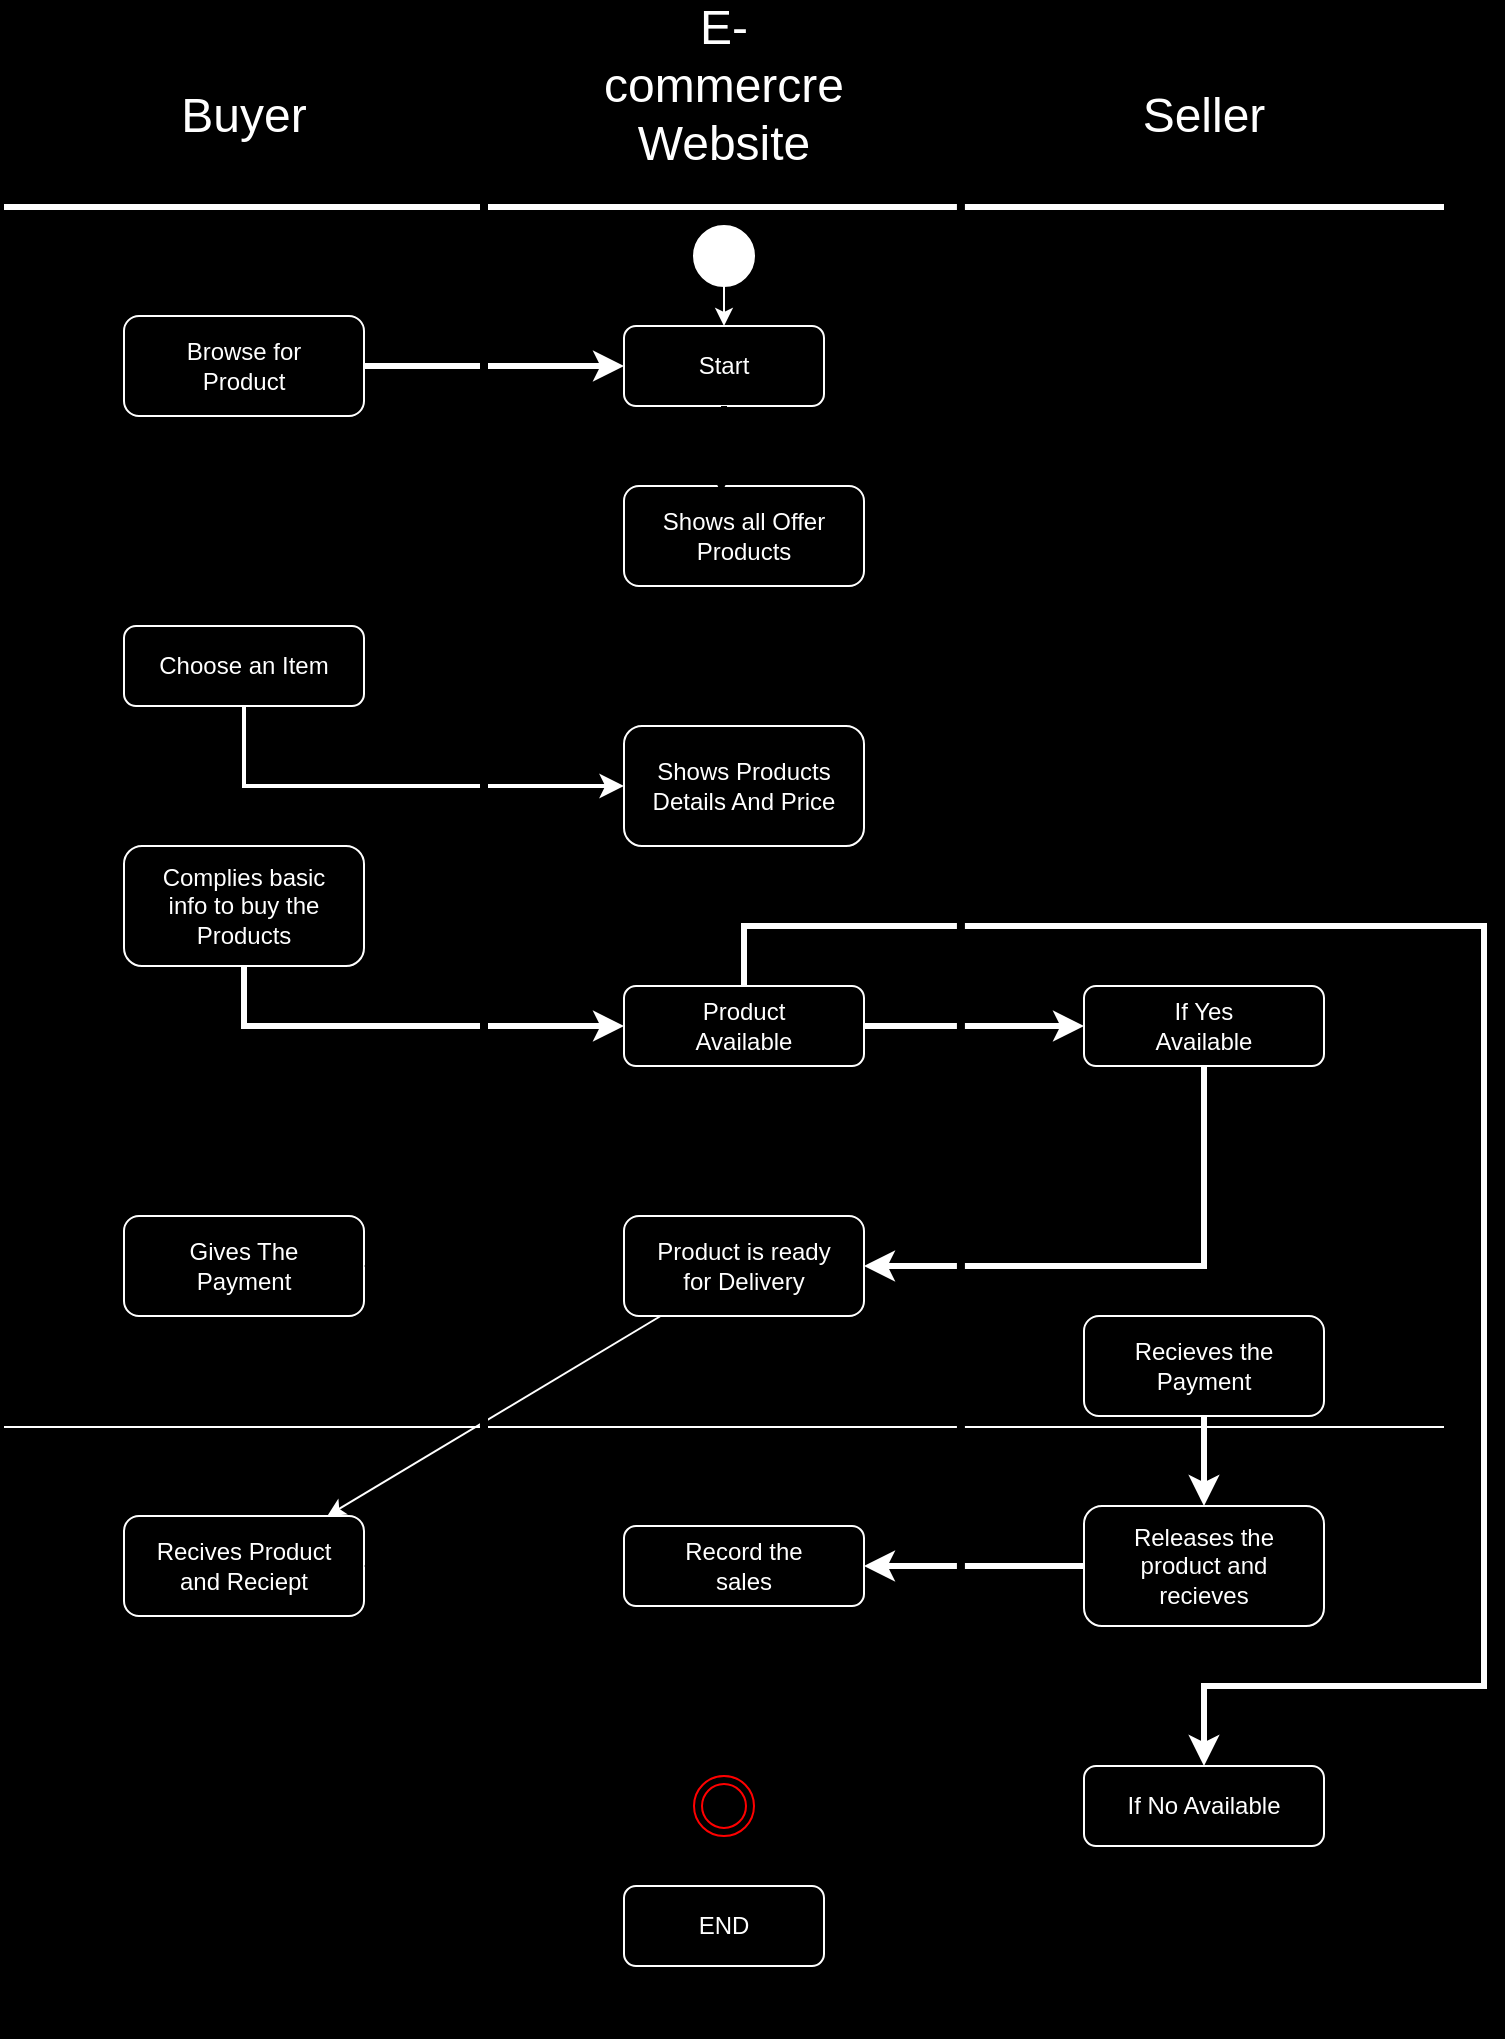 <mxfile version="28.2.5">
  <diagram id="diagram-1" name="Page-1">
    <mxGraphModel dx="1103" dy="1896" grid="1" gridSize="10" guides="1" tooltips="1" connect="1" arrows="1" fold="1" page="1" pageScale="1" pageWidth="827" pageHeight="1169" background="#000000" math="0" shadow="0">
      <root>
        <mxCell id="0" />
        <mxCell id="1" parent="0" />
        <mxCell id="2" value="Buyer" style="text;html=1;strokeColor=none;fillColor=none;align=center;verticalAlign=middle;whiteSpace=wrap;rounded=0;fontColor=#FFFFFF;fontSize=24;" parent="1" vertex="1">
          <mxGeometry x="100" y="30" width="120" height="30" as="geometry" />
        </mxCell>
        <mxCell id="3" value="E-commercre&lt;br&gt;Website" style="text;html=1;strokeColor=none;fillColor=none;align=center;verticalAlign=middle;whiteSpace=wrap;rounded=0;fontColor=#FFFFFF;fontSize=24;" parent="1" vertex="1">
          <mxGeometry x="340" width="120" height="60" as="geometry" />
        </mxCell>
        <mxCell id="4" value="Seller" style="text;html=1;strokeColor=none;fillColor=none;align=center;verticalAlign=middle;whiteSpace=wrap;rounded=0;fontColor=#FFFFFF;fontSize=24;" parent="1" vertex="1">
          <mxGeometry x="580" y="30" width="120" height="30" as="geometry" />
        </mxCell>
        <mxCell id="5" value="" style="line;strokeWidth=1;strokeColor=#FFFFFF;" parent="1" vertex="1">
          <mxGeometry x="280" y="20" width="1" height="960" as="geometry" />
        </mxCell>
        <mxCell id="6" value="" style="line;strokeWidth=1;strokeColor=#FFFFFF;" parent="1" vertex="1">
          <mxGeometry x="520" y="20" width="1" height="960" as="geometry" />
        </mxCell>
        <mxCell id="7" value="" style="line;strokeWidth=3;strokeColor=#FFFFFF;" parent="1" vertex="1">
          <mxGeometry x="40" y="90" width="720" height="1" as="geometry" />
        </mxCell>
        <mxCell id="10" value="" style="line;strokeWidth=1;strokeColor=#FFFFFF;" parent="1" vertex="1">
          <mxGeometry x="40" y="700" width="720" height="1" as="geometry" />
        </mxCell>
        <mxCell id="12" value="" style="ellipse;whiteSpace=wrap;html=1;aspect=fixed;strokeColor=#FFFFFF;fillColor=#FFFFFF;" parent="1" vertex="1">
          <mxGeometry x="385" y="100" width="30" height="30" as="geometry" />
        </mxCell>
        <mxCell id="13" value="Start" style="rounded=1;whiteSpace=wrap;html=1;fillColor=#000000;strokeColor=#FFFFFF;fontColor=#FFFFFF;" parent="1" vertex="1">
          <mxGeometry x="350" y="150" width="100" height="40" as="geometry" />
        </mxCell>
        <mxCell id="14" value="Browse for&lt;br&gt;Product" style="rounded=1;whiteSpace=wrap;html=1;fillColor=#000000;strokeColor=#FFFFFF;fontColor=#FFFFFF;" parent="1" vertex="1">
          <mxGeometry x="100" y="145" width="120" height="50" as="geometry" />
        </mxCell>
        <mxCell id="SYrSLDXUmhY5OcE1bsaT-47" style="edgeStyle=orthogonalEdgeStyle;rounded=0;orthogonalLoop=1;jettySize=auto;html=1;entryX=1;entryY=0.5;entryDx=0;entryDy=0;strokeWidth=3;" edge="1" parent="1" source="15" target="16">
          <mxGeometry relative="1" as="geometry">
            <Array as="points">
              <mxPoint x="400" y="320" />
            </Array>
          </mxGeometry>
        </mxCell>
        <mxCell id="15" value="Shows all Offer&lt;br&gt;Products" style="rounded=1;whiteSpace=wrap;html=1;fillColor=#000000;strokeColor=#FFFFFF;fontColor=#FFFFFF;" parent="1" vertex="1">
          <mxGeometry x="350" y="230" width="120" height="50" as="geometry" />
        </mxCell>
        <mxCell id="16" value="Choose an Item" style="rounded=1;whiteSpace=wrap;html=1;fillColor=#000000;strokeColor=#FFFFFF;fontColor=#FFFFFF;" parent="1" vertex="1">
          <mxGeometry x="100" y="300" width="120" height="40" as="geometry" />
        </mxCell>
        <mxCell id="SYrSLDXUmhY5OcE1bsaT-49" style="edgeStyle=orthogonalEdgeStyle;rounded=0;orthogonalLoop=1;jettySize=auto;html=1;entryX=1;entryY=0.5;entryDx=0;entryDy=0;strokeWidth=3;" edge="1" parent="1" source="17" target="18">
          <mxGeometry relative="1" as="geometry">
            <Array as="points">
              <mxPoint x="410" y="440" />
            </Array>
          </mxGeometry>
        </mxCell>
        <mxCell id="17" value="Shows Products&lt;br&gt;Details And Price" style="rounded=1;whiteSpace=wrap;html=1;fillColor=#000000;strokeColor=#FFFFFF;fontColor=#FFFFFF;" parent="1" vertex="1">
          <mxGeometry x="350" y="350" width="120" height="60" as="geometry" />
        </mxCell>
        <mxCell id="18" value="Complies basic&lt;br&gt;info to buy the&lt;br&gt;Products" style="rounded=1;whiteSpace=wrap;html=1;fillColor=#000000;strokeColor=#FFFFFF;fontColor=#FFFFFF;" parent="1" vertex="1">
          <mxGeometry x="100" y="410" width="120" height="60" as="geometry" />
        </mxCell>
        <mxCell id="19" value="Product&lt;br&gt;Available" style="rounded=1;whiteSpace=wrap;html=1;fillColor=#000000;strokeColor=#FFFFFF;fontColor=#FFFFFF;" parent="1" vertex="1">
          <mxGeometry x="350" y="480" width="120" height="40" as="geometry" />
        </mxCell>
        <mxCell id="20" value="If Yes&lt;br&gt;Available" style="rounded=1;whiteSpace=wrap;html=1;fillColor=#000000;strokeColor=#FFFFFF;fontColor=#FFFFFF;" parent="1" vertex="1">
          <mxGeometry x="580" y="480" width="120" height="40" as="geometry" />
        </mxCell>
        <mxCell id="SYrSLDXUmhY5OcE1bsaT-51" style="edgeStyle=orthogonalEdgeStyle;rounded=0;orthogonalLoop=1;jettySize=auto;html=1;entryX=0;entryY=0.5;entryDx=0;entryDy=0;strokeWidth=3;" edge="1" parent="1" source="21" target="23">
          <mxGeometry relative="1" as="geometry">
            <Array as="points">
              <mxPoint x="160" y="670" />
            </Array>
          </mxGeometry>
        </mxCell>
        <mxCell id="21" value="Gives The&lt;br&gt;Payment" style="rounded=1;whiteSpace=wrap;html=1;fillColor=#000000;strokeColor=#FFFFFF;fontColor=#FFFFFF;" parent="1" vertex="1">
          <mxGeometry x="100" y="595" width="120" height="50" as="geometry" />
        </mxCell>
        <mxCell id="SYrSLDXUmhY5OcE1bsaT-52" style="edgeStyle=orthogonalEdgeStyle;rounded=0;orthogonalLoop=1;jettySize=auto;html=1;entryX=1;entryY=0.5;entryDx=0;entryDy=0;strokeWidth=3;" edge="1" parent="1" source="22" target="21">
          <mxGeometry relative="1" as="geometry" />
        </mxCell>
        <mxCell id="22" value="Product is ready&lt;br&gt;for Delivery" style="rounded=1;whiteSpace=wrap;html=1;fillColor=#000000;strokeColor=#FFFFFF;fontColor=#FFFFFF;" parent="1" vertex="1">
          <mxGeometry x="350" y="595" width="120" height="50" as="geometry" />
        </mxCell>
        <mxCell id="23" value="Recieves the&lt;br&gt;Payment" style="rounded=1;whiteSpace=wrap;html=1;fillColor=#000000;strokeColor=#FFFFFF;fontColor=#FFFFFF;" parent="1" vertex="1">
          <mxGeometry x="580" y="645" width="120" height="50" as="geometry" />
        </mxCell>
        <mxCell id="SYrSLDXUmhY5OcE1bsaT-57" style="edgeStyle=orthogonalEdgeStyle;rounded=0;orthogonalLoop=1;jettySize=auto;html=1;entryX=0.5;entryY=0;entryDx=0;entryDy=0;strokeWidth=3;" edge="1" parent="1" source="24" target="SYrSLDXUmhY5OcE1bsaT-54">
          <mxGeometry relative="1" as="geometry">
            <Array as="points">
              <mxPoint x="160" y="830" />
              <mxPoint x="400" y="830" />
            </Array>
          </mxGeometry>
        </mxCell>
        <mxCell id="24" value="Recives Product&lt;br&gt;and Reciept" style="rounded=1;whiteSpace=wrap;html=1;fillColor=#000000;strokeColor=#FFFFFF;fontColor=#FFFFFF;" parent="1" vertex="1">
          <mxGeometry x="100" y="745" width="120" height="50" as="geometry" />
        </mxCell>
        <mxCell id="SYrSLDXUmhY5OcE1bsaT-53" style="edgeStyle=orthogonalEdgeStyle;rounded=0;orthogonalLoop=1;jettySize=auto;html=1;entryX=1;entryY=0.5;entryDx=0;entryDy=0;strokeWidth=3;" edge="1" parent="1" source="25" target="24">
          <mxGeometry relative="1" as="geometry" />
        </mxCell>
        <mxCell id="25" value="Record the&lt;br&gt;sales" style="rounded=1;whiteSpace=wrap;html=1;fillColor=#000000;strokeColor=#FFFFFF;fontColor=#FFFFFF;" parent="1" vertex="1">
          <mxGeometry x="350" y="750" width="120" height="40" as="geometry" />
        </mxCell>
        <mxCell id="26" value="Releases the&lt;br&gt;product and&lt;br&gt;recieves" style="rounded=1;whiteSpace=wrap;html=1;fillColor=#000000;strokeColor=#FFFFFF;fontColor=#FFFFFF;" parent="1" vertex="1">
          <mxGeometry x="580" y="740" width="120" height="60" as="geometry" />
        </mxCell>
        <mxCell id="SYrSLDXUmhY5OcE1bsaT-58" style="edgeStyle=orthogonalEdgeStyle;rounded=0;orthogonalLoop=1;jettySize=auto;html=1;entryX=1;entryY=0.5;entryDx=0;entryDy=0;strokeWidth=4;" edge="1" parent="1" source="27" target="SYrSLDXUmhY5OcE1bsaT-54">
          <mxGeometry relative="1" as="geometry" />
        </mxCell>
        <mxCell id="27" value="If No Available" style="rounded=1;whiteSpace=wrap;html=1;fillColor=#000000;strokeColor=#FFFFFF;fontColor=#FFFFFF;" parent="1" vertex="1">
          <mxGeometry x="580" y="870" width="120" height="40" as="geometry" />
        </mxCell>
        <mxCell id="29" value="END" style="rounded=1;whiteSpace=wrap;html=1;fillColor=#000000;strokeColor=#FFFFFF;fontColor=#FFFFFF;" parent="1" vertex="1">
          <mxGeometry x="350" y="930" width="100" height="40" as="geometry" />
        </mxCell>
        <mxCell id="30" value="" style="endArrow=classic;html=1;rounded=0;strokeColor=#FFFFFF;endFill=1;" parent="1" source="12" target="13" edge="1">
          <mxGeometry width="50" height="50" relative="1" as="geometry">
            <mxPoint x="400" y="130" as="sourcePoint" />
            <mxPoint x="400" y="150" as="targetPoint" />
          </mxGeometry>
        </mxCell>
        <mxCell id="31" value="" style="endArrow=classic;html=1;rounded=0;strokeColor=#FFFFFF;endFill=1;entryX=0;entryY=0.5;entryDx=0;entryDy=0;strokeWidth=3;" parent="1" source="14" target="13" edge="1">
          <mxGeometry width="50" height="50" relative="1" as="geometry">
            <mxPoint x="220" y="190" as="sourcePoint" />
            <mxPoint x="350" y="255" as="targetPoint" />
          </mxGeometry>
        </mxCell>
        <mxCell id="32" value="" style="endArrow=classic;html=1;rounded=0;strokeColor=#FFFFFF;endFill=1;strokeWidth=2;" parent="1" source="16" target="17" edge="1">
          <mxGeometry width="50" height="50" relative="1" as="geometry">
            <mxPoint x="220" y="360" as="sourcePoint" />
            <mxPoint x="350" y="380" as="targetPoint" />
            <Array as="points">
              <mxPoint x="160" y="380" />
            </Array>
          </mxGeometry>
        </mxCell>
        <mxCell id="33" value="" style="endArrow=classic;html=1;rounded=0;strokeColor=#FFFFFF;endFill=1;strokeWidth=3;" parent="1" source="18" target="19" edge="1">
          <mxGeometry width="50" height="50" relative="1" as="geometry">
            <mxPoint x="220" y="480" as="sourcePoint" />
            <mxPoint x="350" y="500" as="targetPoint" />
            <Array as="points">
              <mxPoint x="160" y="500" />
            </Array>
          </mxGeometry>
        </mxCell>
        <mxCell id="34" value="" style="endArrow=classic;html=1;rounded=0;strokeColor=#FFFFFF;endFill=1;strokeWidth=3;" parent="1" source="19" target="20" edge="1">
          <mxGeometry width="50" height="50" relative="1" as="geometry">
            <mxPoint x="470" y="500" as="sourcePoint" />
            <mxPoint x="580" y="500" as="targetPoint" />
          </mxGeometry>
        </mxCell>
        <mxCell id="35" value="" style="endArrow=classic;html=1;rounded=0;strokeColor=#FFFFFF;endFill=1;strokeWidth=3;" parent="1" source="20" target="22" edge="1">
          <mxGeometry width="50" height="50" relative="1" as="geometry">
            <mxPoint x="580" y="500" as="sourcePoint" />
            <mxPoint x="470" y="620" as="targetPoint" />
            <Array as="points">
              <mxPoint x="640" y="620" />
            </Array>
          </mxGeometry>
        </mxCell>
        <mxCell id="38" value="" style="endArrow=classic;html=1;rounded=0;strokeColor=#FFFFFF;endFill=1;strokeWidth=3;" parent="1" source="23" target="26" edge="1">
          <mxGeometry width="50" height="50" relative="1" as="geometry">
            <mxPoint x="640" y="670" as="sourcePoint" />
            <mxPoint x="640" y="730" as="targetPoint" />
          </mxGeometry>
        </mxCell>
        <mxCell id="39" value="" style="endArrow=classic;html=1;rounded=0;strokeColor=#FFFFFF;endFill=1;" parent="1" source="22" target="24" edge="1">
          <mxGeometry width="50" height="50" relative="1" as="geometry">
            <mxPoint x="350" y="620" as="sourcePoint" />
            <mxPoint x="220" y="770" as="targetPoint" />
          </mxGeometry>
        </mxCell>
        <mxCell id="41" value="" style="endArrow=classic;html=1;rounded=0;strokeColor=#FFFFFF;endFill=1;strokeWidth=3;" parent="1" source="26" target="25" edge="1">
          <mxGeometry width="50" height="50" relative="1" as="geometry">
            <mxPoint x="580" y="760" as="sourcePoint" />
            <mxPoint x="470" y="770" as="targetPoint" />
          </mxGeometry>
        </mxCell>
        <mxCell id="42" value="" style="edgeStyle=orthogonalEdgeStyle;endArrow=classic;html=1;rounded=0;strokeColor=#FFFFFF;endFill=1;strokeWidth=3;" parent="1" source="19" target="27" edge="1">
          <mxGeometry width="50" height="50" relative="1" as="geometry">
            <mxPoint x="410" y="520" as="sourcePoint" />
            <mxPoint x="640" y="870" as="targetPoint" />
            <Array as="points">
              <mxPoint x="410" y="450" />
              <mxPoint x="780" y="450" />
              <mxPoint x="780" y="830" />
              <mxPoint x="640" y="830" />
            </Array>
          </mxGeometry>
        </mxCell>
        <mxCell id="SYrSLDXUmhY5OcE1bsaT-45" value="" style="endArrow=none;html=1;rounded=0;strokeWidth=4;" edge="1" parent="1">
          <mxGeometry width="50" height="50" relative="1" as="geometry">
            <mxPoint x="280" y="1002.051" as="sourcePoint" />
            <mxPoint x="280" as="targetPoint" />
          </mxGeometry>
        </mxCell>
        <mxCell id="SYrSLDXUmhY5OcE1bsaT-46" value="" style="endArrow=none;html=1;rounded=0;strokeWidth=4;" edge="1" parent="1">
          <mxGeometry width="50" height="50" relative="1" as="geometry">
            <mxPoint x="518.46" y="1001.021" as="sourcePoint" />
            <mxPoint x="518.46" y="-1.03" as="targetPoint" />
          </mxGeometry>
        </mxCell>
        <mxCell id="SYrSLDXUmhY5OcE1bsaT-48" style="edgeStyle=orthogonalEdgeStyle;rounded=0;orthogonalLoop=1;jettySize=auto;html=1;exitX=0.5;exitY=1;exitDx=0;exitDy=0;entryX=0.406;entryY=0.073;entryDx=0;entryDy=0;entryPerimeter=0;strokeWidth=3;" edge="1" parent="1" source="13" target="15">
          <mxGeometry relative="1" as="geometry" />
        </mxCell>
        <mxCell id="SYrSLDXUmhY5OcE1bsaT-54" value="" style="ellipse;html=1;shape=endState;fillColor=#000000;strokeColor=#ff0000;" vertex="1" parent="1">
          <mxGeometry x="385" y="875" width="30" height="30" as="geometry" />
        </mxCell>
      </root>
    </mxGraphModel>
  </diagram>
</mxfile>

